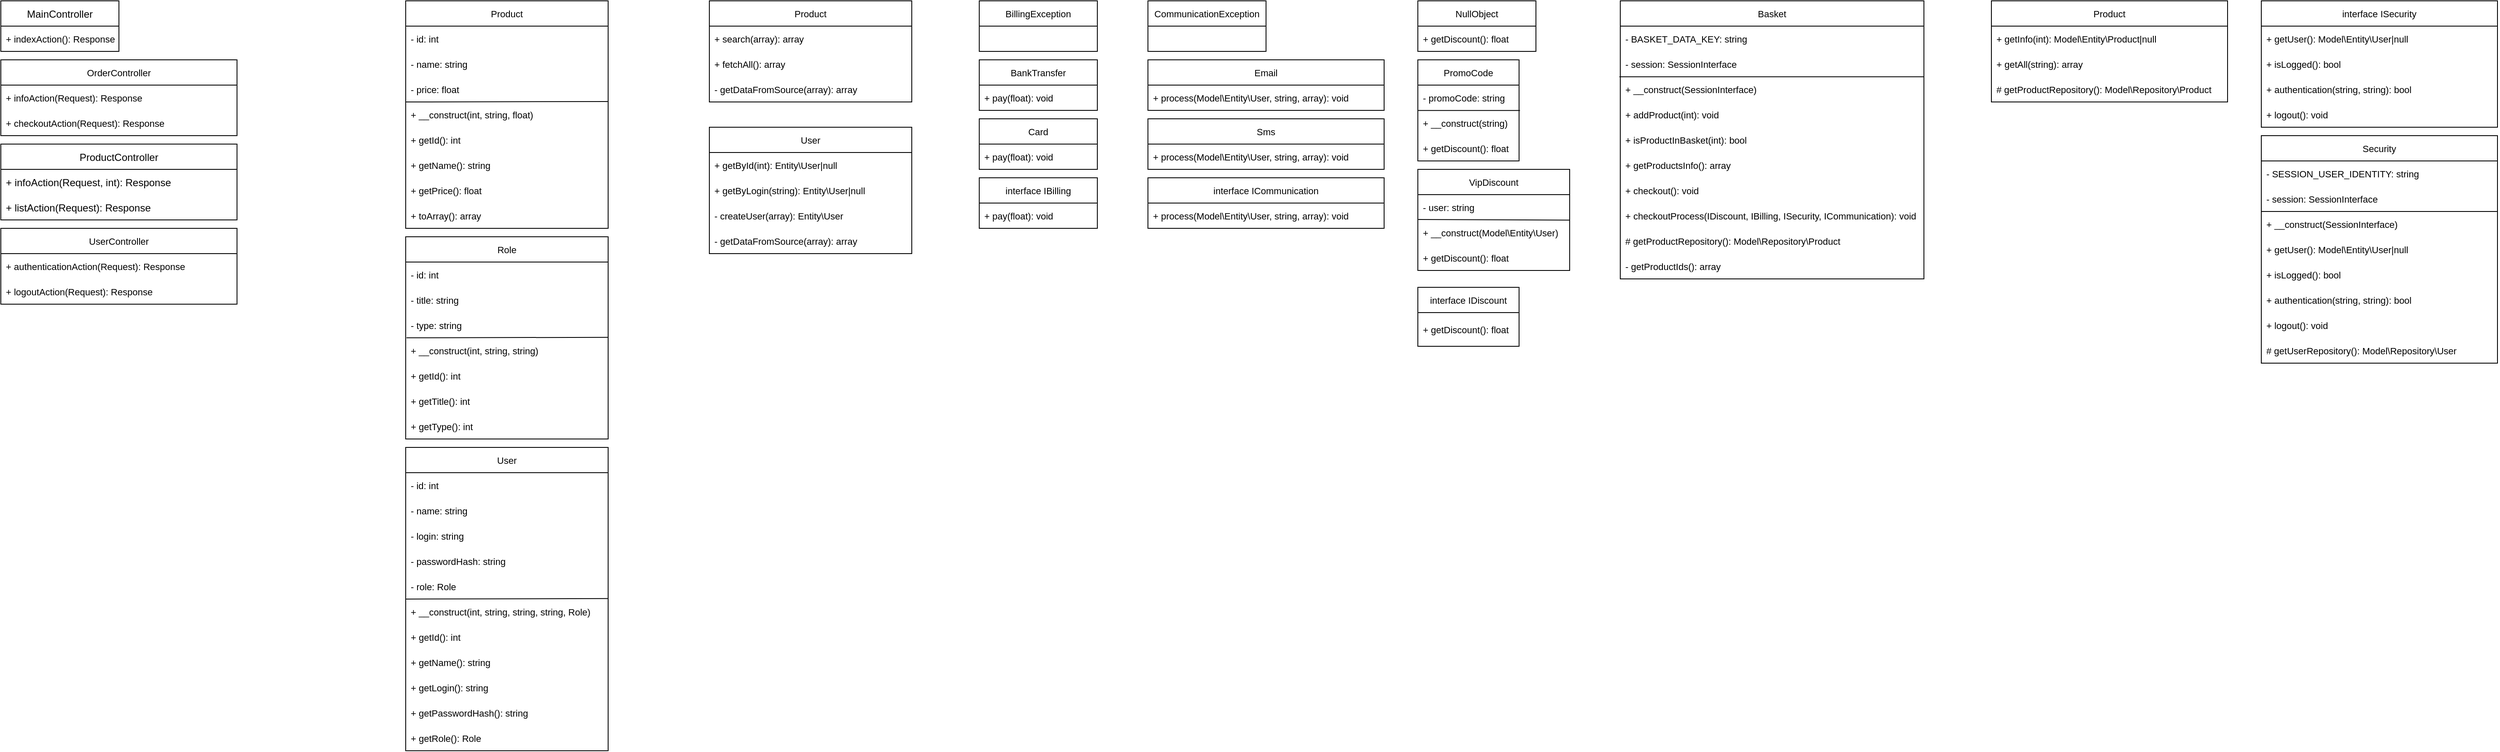 <mxfile version="16.5.3" type="github">
  <diagram id="gTptydmdc3C8p_ztm6Fg" name="Страница 1">
    <mxGraphModel dx="825" dy="458" grid="1" gridSize="10" guides="1" tooltips="1" connect="1" arrows="1" fold="1" page="1" pageScale="1" pageWidth="4681" pageHeight="3300" math="0" shadow="0">
      <root>
        <mxCell id="0" />
        <mxCell id="1" parent="0" />
        <mxCell id="qw8Mf4owi6WbGOD2SgY8-8" value="ProductController" style="swimlane;fontStyle=0;childLayout=stackLayout;horizontal=1;startSize=30;horizontalStack=0;resizeParent=1;resizeParentMax=0;resizeLast=0;collapsible=1;marginBottom=0;" vertex="1" parent="1">
          <mxGeometry x="1400" y="210" width="280" height="90" as="geometry" />
        </mxCell>
        <mxCell id="qw8Mf4owi6WbGOD2SgY8-9" value="+ infoAction(Request, int): Response" style="text;strokeColor=none;fillColor=none;align=left;verticalAlign=middle;spacingLeft=4;spacingRight=4;overflow=hidden;points=[[0,0.5],[1,0.5]];portConstraint=eastwest;rotatable=0;" vertex="1" parent="qw8Mf4owi6WbGOD2SgY8-8">
          <mxGeometry y="30" width="280" height="30" as="geometry" />
        </mxCell>
        <mxCell id="qw8Mf4owi6WbGOD2SgY8-10" value="+ listAction(Request): Response" style="text;strokeColor=none;fillColor=none;align=left;verticalAlign=middle;spacingLeft=4;spacingRight=4;overflow=hidden;points=[[0,0.5],[1,0.5]];portConstraint=eastwest;rotatable=0;" vertex="1" parent="qw8Mf4owi6WbGOD2SgY8-8">
          <mxGeometry y="60" width="280" height="30" as="geometry" />
        </mxCell>
        <mxCell id="qw8Mf4owi6WbGOD2SgY8-16" value="MainController" style="swimlane;fontStyle=0;childLayout=stackLayout;horizontal=1;startSize=30;horizontalStack=0;resizeParent=1;resizeParentMax=0;resizeLast=0;collapsible=1;marginBottom=0;" vertex="1" parent="1">
          <mxGeometry x="1400" y="40" width="140" height="60" as="geometry" />
        </mxCell>
        <mxCell id="qw8Mf4owi6WbGOD2SgY8-17" value="+ indexAction(): Response" style="text;strokeColor=none;fillColor=none;align=left;verticalAlign=middle;spacingLeft=4;spacingRight=4;overflow=hidden;points=[[0,0.5],[1,0.5]];portConstraint=eastwest;rotatable=0;fontSize=11;" vertex="1" parent="qw8Mf4owi6WbGOD2SgY8-16">
          <mxGeometry y="30" width="140" height="30" as="geometry" />
        </mxCell>
        <mxCell id="qw8Mf4owi6WbGOD2SgY8-21" value="OrderController" style="swimlane;fontStyle=0;childLayout=stackLayout;horizontal=1;startSize=30;horizontalStack=0;resizeParent=1;resizeParentMax=0;resizeLast=0;collapsible=1;marginBottom=0;fontSize=11;" vertex="1" parent="1">
          <mxGeometry x="1400" y="110" width="280" height="90" as="geometry" />
        </mxCell>
        <mxCell id="qw8Mf4owi6WbGOD2SgY8-22" value="+ infoAction(Request): Response" style="text;strokeColor=none;fillColor=none;align=left;verticalAlign=middle;spacingLeft=4;spacingRight=4;overflow=hidden;points=[[0,0.5],[1,0.5]];portConstraint=eastwest;rotatable=0;fontSize=11;" vertex="1" parent="qw8Mf4owi6WbGOD2SgY8-21">
          <mxGeometry y="30" width="280" height="30" as="geometry" />
        </mxCell>
        <mxCell id="qw8Mf4owi6WbGOD2SgY8-23" value="+ checkoutAction(Request): Response" style="text;strokeColor=none;fillColor=none;align=left;verticalAlign=middle;spacingLeft=4;spacingRight=4;overflow=hidden;points=[[0,0.5],[1,0.5]];portConstraint=eastwest;rotatable=0;fontSize=11;" vertex="1" parent="qw8Mf4owi6WbGOD2SgY8-21">
          <mxGeometry y="60" width="280" height="30" as="geometry" />
        </mxCell>
        <mxCell id="qw8Mf4owi6WbGOD2SgY8-25" value="UserController" style="swimlane;fontStyle=0;childLayout=stackLayout;horizontal=1;startSize=30;horizontalStack=0;resizeParent=1;resizeParentMax=0;resizeLast=0;collapsible=1;marginBottom=0;fontSize=11;" vertex="1" parent="1">
          <mxGeometry x="1400" y="310" width="280" height="90" as="geometry" />
        </mxCell>
        <mxCell id="qw8Mf4owi6WbGOD2SgY8-26" value="+ authenticationAction(Request): Response" style="text;strokeColor=none;fillColor=none;align=left;verticalAlign=middle;spacingLeft=4;spacingRight=4;overflow=hidden;points=[[0,0.5],[1,0.5]];portConstraint=eastwest;rotatable=0;fontSize=11;" vertex="1" parent="qw8Mf4owi6WbGOD2SgY8-25">
          <mxGeometry y="30" width="280" height="30" as="geometry" />
        </mxCell>
        <mxCell id="qw8Mf4owi6WbGOD2SgY8-27" value="+ logoutAction(Request): Response" style="text;strokeColor=none;fillColor=none;align=left;verticalAlign=middle;spacingLeft=4;spacingRight=4;overflow=hidden;points=[[0,0.5],[1,0.5]];portConstraint=eastwest;rotatable=0;fontSize=11;" vertex="1" parent="qw8Mf4owi6WbGOD2SgY8-25">
          <mxGeometry y="60" width="280" height="30" as="geometry" />
        </mxCell>
        <mxCell id="qw8Mf4owi6WbGOD2SgY8-29" value="Product" style="swimlane;fontStyle=0;childLayout=stackLayout;horizontal=1;startSize=30;horizontalStack=0;resizeParent=1;resizeParentMax=0;resizeLast=0;collapsible=1;marginBottom=0;fontSize=11;" vertex="1" parent="1">
          <mxGeometry x="1880" y="40" width="240" height="270" as="geometry" />
        </mxCell>
        <mxCell id="qw8Mf4owi6WbGOD2SgY8-30" value="- id: int" style="text;strokeColor=none;fillColor=none;align=left;verticalAlign=middle;spacingLeft=4;spacingRight=4;overflow=hidden;points=[[0,0.5],[1,0.5]];portConstraint=eastwest;rotatable=0;fontSize=11;" vertex="1" parent="qw8Mf4owi6WbGOD2SgY8-29">
          <mxGeometry y="30" width="240" height="30" as="geometry" />
        </mxCell>
        <mxCell id="qw8Mf4owi6WbGOD2SgY8-31" value="- name: string" style="text;strokeColor=none;fillColor=none;align=left;verticalAlign=middle;spacingLeft=4;spacingRight=4;overflow=hidden;points=[[0,0.5],[1,0.5]];portConstraint=eastwest;rotatable=0;fontSize=11;" vertex="1" parent="qw8Mf4owi6WbGOD2SgY8-29">
          <mxGeometry y="60" width="240" height="30" as="geometry" />
        </mxCell>
        <mxCell id="qw8Mf4owi6WbGOD2SgY8-32" value="- price: float" style="text;strokeColor=none;fillColor=none;align=left;verticalAlign=middle;spacingLeft=4;spacingRight=4;overflow=hidden;points=[[0,0.5],[1,0.5]];portConstraint=eastwest;rotatable=0;fontSize=11;" vertex="1" parent="qw8Mf4owi6WbGOD2SgY8-29">
          <mxGeometry y="90" width="240" height="30" as="geometry" />
        </mxCell>
        <mxCell id="qw8Mf4owi6WbGOD2SgY8-34" value="" style="endArrow=none;html=1;rounded=0;fontSize=11;entryX=1.002;entryY=-0.017;entryDx=0;entryDy=0;entryPerimeter=0;" edge="1" parent="qw8Mf4owi6WbGOD2SgY8-29" target="qw8Mf4owi6WbGOD2SgY8-33">
          <mxGeometry width="50" height="50" relative="1" as="geometry">
            <mxPoint y="120" as="sourcePoint" />
            <mxPoint x="70" y="120" as="targetPoint" />
          </mxGeometry>
        </mxCell>
        <mxCell id="qw8Mf4owi6WbGOD2SgY8-33" value="+ __construct(int, string, float)" style="text;strokeColor=none;fillColor=none;align=left;verticalAlign=middle;spacingLeft=4;spacingRight=4;overflow=hidden;points=[[0,0.5],[1,0.5]];portConstraint=eastwest;rotatable=0;fontSize=11;" vertex="1" parent="qw8Mf4owi6WbGOD2SgY8-29">
          <mxGeometry y="120" width="240" height="30" as="geometry" />
        </mxCell>
        <mxCell id="qw8Mf4owi6WbGOD2SgY8-35" value="+ getId(): int" style="text;strokeColor=none;fillColor=none;align=left;verticalAlign=middle;spacingLeft=4;spacingRight=4;overflow=hidden;points=[[0,0.5],[1,0.5]];portConstraint=eastwest;rotatable=0;fontSize=11;" vertex="1" parent="qw8Mf4owi6WbGOD2SgY8-29">
          <mxGeometry y="150" width="240" height="30" as="geometry" />
        </mxCell>
        <mxCell id="qw8Mf4owi6WbGOD2SgY8-36" value="+ getName(): string" style="text;strokeColor=none;fillColor=none;align=left;verticalAlign=middle;spacingLeft=4;spacingRight=4;overflow=hidden;points=[[0,0.5],[1,0.5]];portConstraint=eastwest;rotatable=0;fontSize=11;" vertex="1" parent="qw8Mf4owi6WbGOD2SgY8-29">
          <mxGeometry y="180" width="240" height="30" as="geometry" />
        </mxCell>
        <mxCell id="qw8Mf4owi6WbGOD2SgY8-37" value="+ getPrice(): float" style="text;strokeColor=none;fillColor=none;align=left;verticalAlign=middle;spacingLeft=4;spacingRight=4;overflow=hidden;points=[[0,0.5],[1,0.5]];portConstraint=eastwest;rotatable=0;fontSize=11;" vertex="1" parent="qw8Mf4owi6WbGOD2SgY8-29">
          <mxGeometry y="210" width="240" height="30" as="geometry" />
        </mxCell>
        <mxCell id="qw8Mf4owi6WbGOD2SgY8-38" value="+ toArray(): array" style="text;strokeColor=none;fillColor=none;align=left;verticalAlign=middle;spacingLeft=4;spacingRight=4;overflow=hidden;points=[[0,0.5],[1,0.5]];portConstraint=eastwest;rotatable=0;fontSize=11;" vertex="1" parent="qw8Mf4owi6WbGOD2SgY8-29">
          <mxGeometry y="240" width="240" height="30" as="geometry" />
        </mxCell>
        <mxCell id="qw8Mf4owi6WbGOD2SgY8-39" value="Role" style="swimlane;fontStyle=0;childLayout=stackLayout;horizontal=1;startSize=30;horizontalStack=0;resizeParent=1;resizeParentMax=0;resizeLast=0;collapsible=1;marginBottom=0;fontSize=11;" vertex="1" parent="1">
          <mxGeometry x="1880" y="320" width="240" height="240" as="geometry" />
        </mxCell>
        <mxCell id="qw8Mf4owi6WbGOD2SgY8-40" value="- id: int" style="text;strokeColor=none;fillColor=none;align=left;verticalAlign=middle;spacingLeft=4;spacingRight=4;overflow=hidden;points=[[0,0.5],[1,0.5]];portConstraint=eastwest;rotatable=0;fontSize=11;" vertex="1" parent="qw8Mf4owi6WbGOD2SgY8-39">
          <mxGeometry y="30" width="240" height="30" as="geometry" />
        </mxCell>
        <mxCell id="qw8Mf4owi6WbGOD2SgY8-41" value="- title: string" style="text;strokeColor=none;fillColor=none;align=left;verticalAlign=middle;spacingLeft=4;spacingRight=4;overflow=hidden;points=[[0,0.5],[1,0.5]];portConstraint=eastwest;rotatable=0;fontSize=11;" vertex="1" parent="qw8Mf4owi6WbGOD2SgY8-39">
          <mxGeometry y="60" width="240" height="30" as="geometry" />
        </mxCell>
        <mxCell id="qw8Mf4owi6WbGOD2SgY8-43" value="- type: string" style="text;strokeColor=none;fillColor=none;align=left;verticalAlign=middle;spacingLeft=4;spacingRight=4;overflow=hidden;points=[[0,0.5],[1,0.5]];portConstraint=eastwest;rotatable=0;fontSize=11;" vertex="1" parent="qw8Mf4owi6WbGOD2SgY8-39">
          <mxGeometry y="90" width="240" height="30" as="geometry" />
        </mxCell>
        <mxCell id="qw8Mf4owi6WbGOD2SgY8-42" value="+ __construct(int, string, string)" style="text;strokeColor=none;fillColor=none;align=left;verticalAlign=middle;spacingLeft=4;spacingRight=4;overflow=hidden;points=[[0,0.5],[1,0.5]];portConstraint=eastwest;rotatable=0;fontSize=11;" vertex="1" parent="qw8Mf4owi6WbGOD2SgY8-39">
          <mxGeometry y="120" width="240" height="30" as="geometry" />
        </mxCell>
        <mxCell id="qw8Mf4owi6WbGOD2SgY8-46" value="+ getId(): int" style="text;strokeColor=none;fillColor=none;align=left;verticalAlign=middle;spacingLeft=4;spacingRight=4;overflow=hidden;points=[[0,0.5],[1,0.5]];portConstraint=eastwest;rotatable=0;fontSize=11;" vertex="1" parent="qw8Mf4owi6WbGOD2SgY8-39">
          <mxGeometry y="150" width="240" height="30" as="geometry" />
        </mxCell>
        <mxCell id="qw8Mf4owi6WbGOD2SgY8-47" value="+ getTitle(): int" style="text;strokeColor=none;fillColor=none;align=left;verticalAlign=middle;spacingLeft=4;spacingRight=4;overflow=hidden;points=[[0,0.5],[1,0.5]];portConstraint=eastwest;rotatable=0;fontSize=11;" vertex="1" parent="qw8Mf4owi6WbGOD2SgY8-39">
          <mxGeometry y="180" width="240" height="30" as="geometry" />
        </mxCell>
        <mxCell id="qw8Mf4owi6WbGOD2SgY8-48" value="+ getType(): int" style="text;strokeColor=none;fillColor=none;align=left;verticalAlign=middle;spacingLeft=4;spacingRight=4;overflow=hidden;points=[[0,0.5],[1,0.5]];portConstraint=eastwest;rotatable=0;fontSize=11;" vertex="1" parent="qw8Mf4owi6WbGOD2SgY8-39">
          <mxGeometry y="210" width="240" height="30" as="geometry" />
        </mxCell>
        <mxCell id="qw8Mf4owi6WbGOD2SgY8-44" value="" style="endArrow=none;html=1;rounded=0;fontSize=11;exitX=0.004;exitY=0.997;exitDx=0;exitDy=0;exitPerimeter=0;entryX=1.001;entryY=-0.021;entryDx=0;entryDy=0;entryPerimeter=0;" edge="1" parent="qw8Mf4owi6WbGOD2SgY8-39" source="qw8Mf4owi6WbGOD2SgY8-43" target="qw8Mf4owi6WbGOD2SgY8-42">
          <mxGeometry width="50" height="50" relative="1" as="geometry">
            <mxPoint x="20" y="70" as="sourcePoint" />
            <mxPoint x="70" y="20" as="targetPoint" />
          </mxGeometry>
        </mxCell>
        <mxCell id="qw8Mf4owi6WbGOD2SgY8-49" value="User" style="swimlane;fontStyle=0;childLayout=stackLayout;horizontal=1;startSize=30;horizontalStack=0;resizeParent=1;resizeParentMax=0;resizeLast=0;collapsible=1;marginBottom=0;fontSize=11;" vertex="1" parent="1">
          <mxGeometry x="1880" y="570" width="240" height="360" as="geometry" />
        </mxCell>
        <mxCell id="qw8Mf4owi6WbGOD2SgY8-50" value="- id: int" style="text;strokeColor=none;fillColor=none;align=left;verticalAlign=middle;spacingLeft=4;spacingRight=4;overflow=hidden;points=[[0,0.5],[1,0.5]];portConstraint=eastwest;rotatable=0;fontSize=11;" vertex="1" parent="qw8Mf4owi6WbGOD2SgY8-49">
          <mxGeometry y="30" width="240" height="30" as="geometry" />
        </mxCell>
        <mxCell id="qw8Mf4owi6WbGOD2SgY8-51" value="- name: string" style="text;strokeColor=none;fillColor=none;align=left;verticalAlign=middle;spacingLeft=4;spacingRight=4;overflow=hidden;points=[[0,0.5],[1,0.5]];portConstraint=eastwest;rotatable=0;fontSize=11;" vertex="1" parent="qw8Mf4owi6WbGOD2SgY8-49">
          <mxGeometry y="60" width="240" height="30" as="geometry" />
        </mxCell>
        <mxCell id="qw8Mf4owi6WbGOD2SgY8-52" value="- login: string" style="text;strokeColor=none;fillColor=none;align=left;verticalAlign=middle;spacingLeft=4;spacingRight=4;overflow=hidden;points=[[0,0.5],[1,0.5]];portConstraint=eastwest;rotatable=0;fontSize=11;" vertex="1" parent="qw8Mf4owi6WbGOD2SgY8-49">
          <mxGeometry y="90" width="240" height="30" as="geometry" />
        </mxCell>
        <mxCell id="qw8Mf4owi6WbGOD2SgY8-58" value="- passwordHash: string" style="text;strokeColor=none;fillColor=none;align=left;verticalAlign=middle;spacingLeft=4;spacingRight=4;overflow=hidden;points=[[0,0.5],[1,0.5]];portConstraint=eastwest;rotatable=0;fontSize=11;" vertex="1" parent="qw8Mf4owi6WbGOD2SgY8-49">
          <mxGeometry y="120" width="240" height="30" as="geometry" />
        </mxCell>
        <mxCell id="qw8Mf4owi6WbGOD2SgY8-59" value="- role: Role" style="text;strokeColor=none;fillColor=none;align=left;verticalAlign=middle;spacingLeft=4;spacingRight=4;overflow=hidden;points=[[0,0.5],[1,0.5]];portConstraint=eastwest;rotatable=0;fontSize=11;" vertex="1" parent="qw8Mf4owi6WbGOD2SgY8-49">
          <mxGeometry y="150" width="240" height="30" as="geometry" />
        </mxCell>
        <mxCell id="qw8Mf4owi6WbGOD2SgY8-53" value="+ __construct(int, string, string, string, Role)" style="text;strokeColor=none;fillColor=none;align=left;verticalAlign=middle;spacingLeft=4;spacingRight=4;overflow=hidden;points=[[0,0.5],[1,0.5]];portConstraint=eastwest;rotatable=0;fontSize=11;" vertex="1" parent="qw8Mf4owi6WbGOD2SgY8-49">
          <mxGeometry y="180" width="240" height="30" as="geometry" />
        </mxCell>
        <mxCell id="qw8Mf4owi6WbGOD2SgY8-54" value="+ getId(): int" style="text;strokeColor=none;fillColor=none;align=left;verticalAlign=middle;spacingLeft=4;spacingRight=4;overflow=hidden;points=[[0,0.5],[1,0.5]];portConstraint=eastwest;rotatable=0;fontSize=11;" vertex="1" parent="qw8Mf4owi6WbGOD2SgY8-49">
          <mxGeometry y="210" width="240" height="30" as="geometry" />
        </mxCell>
        <mxCell id="qw8Mf4owi6WbGOD2SgY8-60" value="+ getName(): string" style="text;strokeColor=none;fillColor=none;align=left;verticalAlign=middle;spacingLeft=4;spacingRight=4;overflow=hidden;points=[[0,0.5],[1,0.5]];portConstraint=eastwest;rotatable=0;fontSize=11;" vertex="1" parent="qw8Mf4owi6WbGOD2SgY8-49">
          <mxGeometry y="240" width="240" height="30" as="geometry" />
        </mxCell>
        <mxCell id="qw8Mf4owi6WbGOD2SgY8-55" value="+ getLogin(): string" style="text;strokeColor=none;fillColor=none;align=left;verticalAlign=middle;spacingLeft=4;spacingRight=4;overflow=hidden;points=[[0,0.5],[1,0.5]];portConstraint=eastwest;rotatable=0;fontSize=11;" vertex="1" parent="qw8Mf4owi6WbGOD2SgY8-49">
          <mxGeometry y="270" width="240" height="30" as="geometry" />
        </mxCell>
        <mxCell id="qw8Mf4owi6WbGOD2SgY8-56" value="+ getPasswordHash(): string" style="text;strokeColor=none;fillColor=none;align=left;verticalAlign=middle;spacingLeft=4;spacingRight=4;overflow=hidden;points=[[0,0.5],[1,0.5]];portConstraint=eastwest;rotatable=0;fontSize=11;" vertex="1" parent="qw8Mf4owi6WbGOD2SgY8-49">
          <mxGeometry y="300" width="240" height="30" as="geometry" />
        </mxCell>
        <mxCell id="qw8Mf4owi6WbGOD2SgY8-61" value="+ getRole(): Role" style="text;strokeColor=none;fillColor=none;align=left;verticalAlign=middle;spacingLeft=4;spacingRight=4;overflow=hidden;points=[[0,0.5],[1,0.5]];portConstraint=eastwest;rotatable=0;fontSize=11;" vertex="1" parent="qw8Mf4owi6WbGOD2SgY8-49">
          <mxGeometry y="330" width="240" height="30" as="geometry" />
        </mxCell>
        <mxCell id="qw8Mf4owi6WbGOD2SgY8-57" value="" style="endArrow=none;html=1;rounded=0;fontSize=11;exitX=0;exitY=1;exitDx=0;exitDy=0;exitPerimeter=0;entryX=1.001;entryY=-0.021;entryDx=0;entryDy=0;entryPerimeter=0;" edge="1" parent="qw8Mf4owi6WbGOD2SgY8-49" source="qw8Mf4owi6WbGOD2SgY8-59" target="qw8Mf4owi6WbGOD2SgY8-53">
          <mxGeometry width="50" height="50" relative="1" as="geometry">
            <mxPoint x="20" y="70" as="sourcePoint" />
            <mxPoint x="70" y="20" as="targetPoint" />
          </mxGeometry>
        </mxCell>
        <mxCell id="qw8Mf4owi6WbGOD2SgY8-62" value="Product" style="swimlane;fontStyle=0;childLayout=stackLayout;horizontal=1;startSize=30;horizontalStack=0;resizeParent=1;resizeParentMax=0;resizeLast=0;collapsible=1;marginBottom=0;fontSize=11;" vertex="1" parent="1">
          <mxGeometry x="2240" y="40" width="240" height="120" as="geometry" />
        </mxCell>
        <mxCell id="qw8Mf4owi6WbGOD2SgY8-68" value="+ search(array): array" style="text;strokeColor=none;fillColor=none;align=left;verticalAlign=middle;spacingLeft=4;spacingRight=4;overflow=hidden;points=[[0,0.5],[1,0.5]];portConstraint=eastwest;rotatable=0;fontSize=11;" vertex="1" parent="qw8Mf4owi6WbGOD2SgY8-62">
          <mxGeometry y="30" width="240" height="30" as="geometry" />
        </mxCell>
        <mxCell id="qw8Mf4owi6WbGOD2SgY8-69" value="+ fetchAll(): array" style="text;strokeColor=none;fillColor=none;align=left;verticalAlign=middle;spacingLeft=4;spacingRight=4;overflow=hidden;points=[[0,0.5],[1,0.5]];portConstraint=eastwest;rotatable=0;fontSize=11;" vertex="1" parent="qw8Mf4owi6WbGOD2SgY8-62">
          <mxGeometry y="60" width="240" height="30" as="geometry" />
        </mxCell>
        <mxCell id="qw8Mf4owi6WbGOD2SgY8-70" value="- getDataFromSource(array): array" style="text;strokeColor=none;fillColor=none;align=left;verticalAlign=middle;spacingLeft=4;spacingRight=4;overflow=hidden;points=[[0,0.5],[1,0.5]];portConstraint=eastwest;rotatable=0;fontSize=11;" vertex="1" parent="qw8Mf4owi6WbGOD2SgY8-62">
          <mxGeometry y="90" width="240" height="30" as="geometry" />
        </mxCell>
        <mxCell id="qw8Mf4owi6WbGOD2SgY8-72" value="User" style="swimlane;fontStyle=0;childLayout=stackLayout;horizontal=1;startSize=30;horizontalStack=0;resizeParent=1;resizeParentMax=0;resizeLast=0;collapsible=1;marginBottom=0;fontSize=11;" vertex="1" parent="1">
          <mxGeometry x="2240" y="190" width="240" height="150" as="geometry" />
        </mxCell>
        <mxCell id="qw8Mf4owi6WbGOD2SgY8-79" value="+ getById(int): Entity\User|null" style="text;strokeColor=none;fillColor=none;align=left;verticalAlign=middle;spacingLeft=4;spacingRight=4;overflow=hidden;points=[[0,0.5],[1,0.5]];portConstraint=eastwest;rotatable=0;fontSize=11;" vertex="1" parent="qw8Mf4owi6WbGOD2SgY8-72">
          <mxGeometry y="30" width="240" height="30" as="geometry" />
        </mxCell>
        <mxCell id="qw8Mf4owi6WbGOD2SgY8-80" value="+ getByLogin(string): Entity\User|null" style="text;strokeColor=none;fillColor=none;align=left;verticalAlign=middle;spacingLeft=4;spacingRight=4;overflow=hidden;points=[[0,0.5],[1,0.5]];portConstraint=eastwest;rotatable=0;fontSize=11;" vertex="1" parent="qw8Mf4owi6WbGOD2SgY8-72">
          <mxGeometry y="60" width="240" height="30" as="geometry" />
        </mxCell>
        <mxCell id="qw8Mf4owi6WbGOD2SgY8-81" value="- createUser(array): Entity\User" style="text;strokeColor=none;fillColor=none;align=left;verticalAlign=middle;spacingLeft=4;spacingRight=4;overflow=hidden;points=[[0,0.5],[1,0.5]];portConstraint=eastwest;rotatable=0;fontSize=11;" vertex="1" parent="qw8Mf4owi6WbGOD2SgY8-72">
          <mxGeometry y="90" width="240" height="30" as="geometry" />
        </mxCell>
        <mxCell id="qw8Mf4owi6WbGOD2SgY8-82" value="- getDataFromSource(array): array" style="text;strokeColor=none;fillColor=none;align=left;verticalAlign=middle;spacingLeft=4;spacingRight=4;overflow=hidden;points=[[0,0.5],[1,0.5]];portConstraint=eastwest;rotatable=0;fontSize=11;" vertex="1" parent="qw8Mf4owi6WbGOD2SgY8-72">
          <mxGeometry y="120" width="240" height="30" as="geometry" />
        </mxCell>
        <mxCell id="qw8Mf4owi6WbGOD2SgY8-95" value="BillingException" style="swimlane;fontStyle=0;childLayout=stackLayout;horizontal=1;startSize=30;horizontalStack=0;resizeParent=1;resizeParentMax=0;resizeLast=0;collapsible=1;marginBottom=0;fontSize=11;" vertex="1" parent="1">
          <mxGeometry x="2560" y="40" width="140" height="60" as="geometry" />
        </mxCell>
        <mxCell id="qw8Mf4owi6WbGOD2SgY8-99" value="BankTransfer" style="swimlane;fontStyle=0;childLayout=stackLayout;horizontal=1;startSize=30;horizontalStack=0;resizeParent=1;resizeParentMax=0;resizeLast=0;collapsible=1;marginBottom=0;fontSize=11;" vertex="1" parent="1">
          <mxGeometry x="2560" y="110" width="140" height="60" as="geometry" />
        </mxCell>
        <mxCell id="qw8Mf4owi6WbGOD2SgY8-100" value="+ pay(float): void" style="text;strokeColor=none;fillColor=none;align=left;verticalAlign=middle;spacingLeft=4;spacingRight=4;overflow=hidden;points=[[0,0.5],[1,0.5]];portConstraint=eastwest;rotatable=0;fontSize=11;" vertex="1" parent="qw8Mf4owi6WbGOD2SgY8-99">
          <mxGeometry y="30" width="140" height="30" as="geometry" />
        </mxCell>
        <mxCell id="qw8Mf4owi6WbGOD2SgY8-103" value="Card" style="swimlane;fontStyle=0;childLayout=stackLayout;horizontal=1;startSize=30;horizontalStack=0;resizeParent=1;resizeParentMax=0;resizeLast=0;collapsible=1;marginBottom=0;fontSize=11;" vertex="1" parent="1">
          <mxGeometry x="2560" y="180" width="140" height="60" as="geometry" />
        </mxCell>
        <mxCell id="qw8Mf4owi6WbGOD2SgY8-104" value="+ pay(float): void" style="text;strokeColor=none;fillColor=none;align=left;verticalAlign=middle;spacingLeft=4;spacingRight=4;overflow=hidden;points=[[0,0.5],[1,0.5]];portConstraint=eastwest;rotatable=0;fontSize=11;" vertex="1" parent="qw8Mf4owi6WbGOD2SgY8-103">
          <mxGeometry y="30" width="140" height="30" as="geometry" />
        </mxCell>
        <mxCell id="qw8Mf4owi6WbGOD2SgY8-105" value="interface IBilling" style="swimlane;fontStyle=0;childLayout=stackLayout;horizontal=1;startSize=30;horizontalStack=0;resizeParent=1;resizeParentMax=0;resizeLast=0;collapsible=1;marginBottom=0;fontSize=11;" vertex="1" parent="1">
          <mxGeometry x="2560" y="250" width="140" height="60" as="geometry" />
        </mxCell>
        <mxCell id="qw8Mf4owi6WbGOD2SgY8-106" value="+ pay(float): void" style="text;strokeColor=none;fillColor=none;align=left;verticalAlign=middle;spacingLeft=4;spacingRight=4;overflow=hidden;points=[[0,0.5],[1,0.5]];portConstraint=eastwest;rotatable=0;fontSize=11;" vertex="1" parent="qw8Mf4owi6WbGOD2SgY8-105">
          <mxGeometry y="30" width="140" height="30" as="geometry" />
        </mxCell>
        <mxCell id="qw8Mf4owi6WbGOD2SgY8-107" value="CommunicationException" style="swimlane;fontStyle=0;childLayout=stackLayout;horizontal=1;startSize=30;horizontalStack=0;resizeParent=1;resizeParentMax=0;resizeLast=0;collapsible=1;marginBottom=0;fontSize=11;" vertex="1" parent="1">
          <mxGeometry x="2760" y="40" width="140" height="60" as="geometry" />
        </mxCell>
        <mxCell id="qw8Mf4owi6WbGOD2SgY8-108" value="Email" style="swimlane;fontStyle=0;childLayout=stackLayout;horizontal=1;startSize=30;horizontalStack=0;resizeParent=1;resizeParentMax=0;resizeLast=0;collapsible=1;marginBottom=0;fontSize=11;" vertex="1" parent="1">
          <mxGeometry x="2760" y="110" width="280" height="60" as="geometry" />
        </mxCell>
        <mxCell id="qw8Mf4owi6WbGOD2SgY8-109" value="+ process(Model\Entity\User, string, array): void" style="text;strokeColor=none;fillColor=none;align=left;verticalAlign=middle;spacingLeft=4;spacingRight=4;overflow=hidden;points=[[0,0.5],[1,0.5]];portConstraint=eastwest;rotatable=0;fontSize=11;" vertex="1" parent="qw8Mf4owi6WbGOD2SgY8-108">
          <mxGeometry y="30" width="280" height="30" as="geometry" />
        </mxCell>
        <mxCell id="qw8Mf4owi6WbGOD2SgY8-110" value="Sms" style="swimlane;fontStyle=0;childLayout=stackLayout;horizontal=1;startSize=30;horizontalStack=0;resizeParent=1;resizeParentMax=0;resizeLast=0;collapsible=1;marginBottom=0;fontSize=11;" vertex="1" parent="1">
          <mxGeometry x="2760" y="180" width="280" height="60" as="geometry" />
        </mxCell>
        <mxCell id="qw8Mf4owi6WbGOD2SgY8-111" value="+ process(Model\Entity\User, string, array): void" style="text;strokeColor=none;fillColor=none;align=left;verticalAlign=middle;spacingLeft=4;spacingRight=4;overflow=hidden;points=[[0,0.5],[1,0.5]];portConstraint=eastwest;rotatable=0;fontSize=11;" vertex="1" parent="qw8Mf4owi6WbGOD2SgY8-110">
          <mxGeometry y="30" width="280" height="30" as="geometry" />
        </mxCell>
        <mxCell id="qw8Mf4owi6WbGOD2SgY8-112" value="interface ICommunication" style="swimlane;fontStyle=0;childLayout=stackLayout;horizontal=1;startSize=30;horizontalStack=0;resizeParent=1;resizeParentMax=0;resizeLast=0;collapsible=1;marginBottom=0;fontSize=11;" vertex="1" parent="1">
          <mxGeometry x="2760" y="250" width="280" height="60" as="geometry" />
        </mxCell>
        <mxCell id="qw8Mf4owi6WbGOD2SgY8-113" value="+ process(Model\Entity\User, string, array): void" style="text;strokeColor=none;fillColor=none;align=left;verticalAlign=middle;spacingLeft=4;spacingRight=4;overflow=hidden;points=[[0,0.5],[1,0.5]];portConstraint=eastwest;rotatable=0;fontSize=11;" vertex="1" parent="qw8Mf4owi6WbGOD2SgY8-112">
          <mxGeometry y="30" width="280" height="30" as="geometry" />
        </mxCell>
        <mxCell id="qw8Mf4owi6WbGOD2SgY8-115" value="NullObject" style="swimlane;fontStyle=0;childLayout=stackLayout;horizontal=1;startSize=30;horizontalStack=0;resizeParent=1;resizeParentMax=0;resizeLast=0;collapsible=1;marginBottom=0;fontSize=11;" vertex="1" parent="1">
          <mxGeometry x="3080" y="40" width="140" height="60" as="geometry" />
        </mxCell>
        <mxCell id="qw8Mf4owi6WbGOD2SgY8-122" value="+ getDiscount(): float" style="text;strokeColor=none;fillColor=none;align=left;verticalAlign=middle;spacingLeft=4;spacingRight=4;overflow=hidden;points=[[0,0.5],[1,0.5]];portConstraint=eastwest;rotatable=0;fontSize=11;" vertex="1" parent="qw8Mf4owi6WbGOD2SgY8-115">
          <mxGeometry y="30" width="140" height="30" as="geometry" />
        </mxCell>
        <mxCell id="qw8Mf4owi6WbGOD2SgY8-116" value="PromoCode" style="swimlane;fontStyle=0;childLayout=stackLayout;horizontal=1;startSize=30;horizontalStack=0;resizeParent=1;resizeParentMax=0;resizeLast=0;collapsible=1;marginBottom=0;fontSize=11;" vertex="1" parent="1">
          <mxGeometry x="3080" y="110" width="120" height="120" as="geometry" />
        </mxCell>
        <mxCell id="qw8Mf4owi6WbGOD2SgY8-117" value="- promoCode: string" style="text;strokeColor=none;fillColor=none;align=left;verticalAlign=middle;spacingLeft=4;spacingRight=4;overflow=hidden;points=[[0,0.5],[1,0.5]];portConstraint=eastwest;rotatable=0;fontSize=11;" vertex="1" parent="qw8Mf4owi6WbGOD2SgY8-116">
          <mxGeometry y="30" width="120" height="30" as="geometry" />
        </mxCell>
        <mxCell id="qw8Mf4owi6WbGOD2SgY8-124" value="+ __construct(string)" style="text;strokeColor=none;fillColor=none;align=left;verticalAlign=middle;spacingLeft=4;spacingRight=4;overflow=hidden;points=[[0,0.5],[1,0.5]];portConstraint=eastwest;rotatable=0;fontSize=11;" vertex="1" parent="qw8Mf4owi6WbGOD2SgY8-116">
          <mxGeometry y="60" width="120" height="30" as="geometry" />
        </mxCell>
        <mxCell id="qw8Mf4owi6WbGOD2SgY8-125" value="+ getDiscount(): float" style="text;strokeColor=none;fillColor=none;align=left;verticalAlign=middle;spacingLeft=4;spacingRight=4;overflow=hidden;points=[[0,0.5],[1,0.5]];portConstraint=eastwest;rotatable=0;fontSize=11;" vertex="1" parent="qw8Mf4owi6WbGOD2SgY8-116">
          <mxGeometry y="90" width="120" height="30" as="geometry" />
        </mxCell>
        <mxCell id="qw8Mf4owi6WbGOD2SgY8-136" value="" style="endArrow=none;html=1;rounded=0;fontSize=11;entryX=1.009;entryY=0.004;entryDx=0;entryDy=0;entryPerimeter=0;exitX=0.004;exitY=0.004;exitDx=0;exitDy=0;exitPerimeter=0;" edge="1" parent="qw8Mf4owi6WbGOD2SgY8-116" source="qw8Mf4owi6WbGOD2SgY8-124" target="qw8Mf4owi6WbGOD2SgY8-124">
          <mxGeometry width="50" height="50" relative="1" as="geometry">
            <mxPoint x="-10" y="120" as="sourcePoint" />
            <mxPoint x="40" y="70" as="targetPoint" />
          </mxGeometry>
        </mxCell>
        <mxCell id="qw8Mf4owi6WbGOD2SgY8-120" value="interface IDiscount" style="swimlane;fontStyle=0;childLayout=stackLayout;horizontal=1;startSize=30;horizontalStack=0;resizeParent=1;resizeParentMax=0;resizeLast=0;collapsible=1;marginBottom=0;fontSize=11;" vertex="1" parent="1">
          <mxGeometry x="3080" y="380" width="120" height="70" as="geometry" />
        </mxCell>
        <mxCell id="qw8Mf4owi6WbGOD2SgY8-121" value="+ getDiscount(): float" style="text;strokeColor=none;fillColor=none;align=left;verticalAlign=middle;spacingLeft=4;spacingRight=4;overflow=hidden;points=[[0,0.5],[1,0.5]];portConstraint=eastwest;rotatable=0;fontSize=11;" vertex="1" parent="qw8Mf4owi6WbGOD2SgY8-120">
          <mxGeometry y="30" width="120" height="40" as="geometry" />
        </mxCell>
        <mxCell id="qw8Mf4owi6WbGOD2SgY8-128" value="VipDiscount" style="swimlane;fontStyle=0;childLayout=stackLayout;horizontal=1;startSize=30;horizontalStack=0;resizeParent=1;resizeParentMax=0;resizeLast=0;collapsible=1;marginBottom=0;fontSize=11;" vertex="1" parent="1">
          <mxGeometry x="3080" y="240" width="180" height="120" as="geometry" />
        </mxCell>
        <mxCell id="qw8Mf4owi6WbGOD2SgY8-129" value="- user: string" style="text;strokeColor=none;fillColor=none;align=left;verticalAlign=middle;spacingLeft=4;spacingRight=4;overflow=hidden;points=[[0,0.5],[1,0.5]];portConstraint=eastwest;rotatable=0;fontSize=11;" vertex="1" parent="qw8Mf4owi6WbGOD2SgY8-128">
          <mxGeometry y="30" width="180" height="30" as="geometry" />
        </mxCell>
        <mxCell id="qw8Mf4owi6WbGOD2SgY8-130" value="+ __construct(Model\Entity\User)" style="text;strokeColor=none;fillColor=none;align=left;verticalAlign=middle;spacingLeft=4;spacingRight=4;overflow=hidden;points=[[0,0.5],[1,0.5]];portConstraint=eastwest;rotatable=0;fontSize=11;" vertex="1" parent="qw8Mf4owi6WbGOD2SgY8-128">
          <mxGeometry y="60" width="180" height="30" as="geometry" />
        </mxCell>
        <mxCell id="qw8Mf4owi6WbGOD2SgY8-131" value="+ getDiscount(): float" style="text;strokeColor=none;fillColor=none;align=left;verticalAlign=middle;spacingLeft=4;spacingRight=4;overflow=hidden;points=[[0,0.5],[1,0.5]];portConstraint=eastwest;rotatable=0;fontSize=11;" vertex="1" parent="qw8Mf4owi6WbGOD2SgY8-128">
          <mxGeometry y="90" width="180" height="30" as="geometry" />
        </mxCell>
        <mxCell id="qw8Mf4owi6WbGOD2SgY8-133" value="" style="endArrow=none;html=1;rounded=0;fontSize=11;exitX=0.001;exitY=-0.015;exitDx=0;exitDy=0;exitPerimeter=0;entryX=0.999;entryY=1.008;entryDx=0;entryDy=0;entryPerimeter=0;" edge="1" parent="qw8Mf4owi6WbGOD2SgY8-128" source="qw8Mf4owi6WbGOD2SgY8-130" target="qw8Mf4owi6WbGOD2SgY8-129">
          <mxGeometry width="50" height="50" relative="1" as="geometry">
            <mxPoint x="50" y="80" as="sourcePoint" />
            <mxPoint x="100" y="30" as="targetPoint" />
          </mxGeometry>
        </mxCell>
        <mxCell id="qw8Mf4owi6WbGOD2SgY8-137" value="Basket" style="swimlane;fontStyle=0;childLayout=stackLayout;horizontal=1;startSize=30;horizontalStack=0;resizeParent=1;resizeParentMax=0;resizeLast=0;collapsible=1;marginBottom=0;fontSize=11;" vertex="1" parent="1">
          <mxGeometry x="3320" y="40" width="360" height="330" as="geometry" />
        </mxCell>
        <mxCell id="qw8Mf4owi6WbGOD2SgY8-138" value="- BASKET_DATA_KEY: string" style="text;strokeColor=none;fillColor=none;align=left;verticalAlign=middle;spacingLeft=4;spacingRight=4;overflow=hidden;points=[[0,0.5],[1,0.5]];portConstraint=eastwest;rotatable=0;fontSize=11;" vertex="1" parent="qw8Mf4owi6WbGOD2SgY8-137">
          <mxGeometry y="30" width="360" height="30" as="geometry" />
        </mxCell>
        <mxCell id="qw8Mf4owi6WbGOD2SgY8-139" value="- session: SessionInterface" style="text;strokeColor=none;fillColor=none;align=left;verticalAlign=middle;spacingLeft=4;spacingRight=4;overflow=hidden;points=[[0,0.5],[1,0.5]];portConstraint=eastwest;rotatable=0;fontSize=11;" vertex="1" parent="qw8Mf4owi6WbGOD2SgY8-137">
          <mxGeometry y="60" width="360" height="30" as="geometry" />
        </mxCell>
        <mxCell id="qw8Mf4owi6WbGOD2SgY8-142" value="+ __construct(SessionInterface)" style="text;strokeColor=none;fillColor=none;align=left;verticalAlign=middle;spacingLeft=4;spacingRight=4;overflow=hidden;points=[[0,0.5],[1,0.5]];portConstraint=eastwest;rotatable=0;fontSize=11;" vertex="1" parent="qw8Mf4owi6WbGOD2SgY8-137">
          <mxGeometry y="90" width="360" height="30" as="geometry" />
        </mxCell>
        <mxCell id="qw8Mf4owi6WbGOD2SgY8-143" value="+ addProduct(int): void" style="text;strokeColor=none;fillColor=none;align=left;verticalAlign=middle;spacingLeft=4;spacingRight=4;overflow=hidden;points=[[0,0.5],[1,0.5]];portConstraint=eastwest;rotatable=0;fontSize=11;" vertex="1" parent="qw8Mf4owi6WbGOD2SgY8-137">
          <mxGeometry y="120" width="360" height="30" as="geometry" />
        </mxCell>
        <mxCell id="qw8Mf4owi6WbGOD2SgY8-144" value="+ isProductInBasket(int): bool" style="text;strokeColor=none;fillColor=none;align=left;verticalAlign=middle;spacingLeft=4;spacingRight=4;overflow=hidden;points=[[0,0.5],[1,0.5]];portConstraint=eastwest;rotatable=0;fontSize=11;" vertex="1" parent="qw8Mf4owi6WbGOD2SgY8-137">
          <mxGeometry y="150" width="360" height="30" as="geometry" />
        </mxCell>
        <mxCell id="qw8Mf4owi6WbGOD2SgY8-145" value="+ getProductsInfo(): array" style="text;strokeColor=none;fillColor=none;align=left;verticalAlign=middle;spacingLeft=4;spacingRight=4;overflow=hidden;points=[[0,0.5],[1,0.5]];portConstraint=eastwest;rotatable=0;fontSize=11;" vertex="1" parent="qw8Mf4owi6WbGOD2SgY8-137">
          <mxGeometry y="180" width="360" height="30" as="geometry" />
        </mxCell>
        <mxCell id="qw8Mf4owi6WbGOD2SgY8-146" value="+ checkout(): void" style="text;strokeColor=none;fillColor=none;align=left;verticalAlign=middle;spacingLeft=4;spacingRight=4;overflow=hidden;points=[[0,0.5],[1,0.5]];portConstraint=eastwest;rotatable=0;fontSize=11;" vertex="1" parent="qw8Mf4owi6WbGOD2SgY8-137">
          <mxGeometry y="210" width="360" height="30" as="geometry" />
        </mxCell>
        <mxCell id="qw8Mf4owi6WbGOD2SgY8-157" value="+ checkoutProcess(IDiscount, IBilling, ISecurity, ICommunication): void" style="text;strokeColor=none;fillColor=none;align=left;verticalAlign=middle;spacingLeft=4;spacingRight=4;overflow=hidden;points=[[0,0.5],[1,0.5]];portConstraint=eastwest;rotatable=0;fontSize=11;" vertex="1" parent="qw8Mf4owi6WbGOD2SgY8-137">
          <mxGeometry y="240" width="360" height="30" as="geometry" />
        </mxCell>
        <mxCell id="qw8Mf4owi6WbGOD2SgY8-158" value="# getProductRepository(): Model\Repository\Product" style="text;strokeColor=none;fillColor=none;align=left;verticalAlign=middle;spacingLeft=4;spacingRight=4;overflow=hidden;points=[[0,0.5],[1,0.5]];portConstraint=eastwest;rotatable=0;fontSize=11;" vertex="1" parent="qw8Mf4owi6WbGOD2SgY8-137">
          <mxGeometry y="270" width="360" height="30" as="geometry" />
        </mxCell>
        <mxCell id="qw8Mf4owi6WbGOD2SgY8-159" value="- getProductIds(): array" style="text;strokeColor=none;fillColor=none;align=left;verticalAlign=middle;spacingLeft=4;spacingRight=4;overflow=hidden;points=[[0,0.5],[1,0.5]];portConstraint=eastwest;rotatable=0;fontSize=11;" vertex="1" parent="qw8Mf4owi6WbGOD2SgY8-137">
          <mxGeometry y="300" width="360" height="30" as="geometry" />
        </mxCell>
        <mxCell id="qw8Mf4owi6WbGOD2SgY8-156" value="" style="endArrow=none;html=1;rounded=0;fontSize=11;exitX=-0.003;exitY=0.003;exitDx=0;exitDy=0;exitPerimeter=0;entryX=1;entryY=1.003;entryDx=0;entryDy=0;entryPerimeter=0;" edge="1" parent="qw8Mf4owi6WbGOD2SgY8-137" source="qw8Mf4owi6WbGOD2SgY8-142" target="qw8Mf4owi6WbGOD2SgY8-139">
          <mxGeometry width="50" height="50" relative="1" as="geometry">
            <mxPoint x="140" y="170" as="sourcePoint" />
            <mxPoint x="190" y="120" as="targetPoint" />
          </mxGeometry>
        </mxCell>
        <mxCell id="qw8Mf4owi6WbGOD2SgY8-160" value="Product" style="swimlane;fontStyle=0;childLayout=stackLayout;horizontal=1;startSize=30;horizontalStack=0;resizeParent=1;resizeParentMax=0;resizeLast=0;collapsible=1;marginBottom=0;fontSize=11;" vertex="1" parent="1">
          <mxGeometry x="3760" y="40" width="280" height="120" as="geometry" />
        </mxCell>
        <mxCell id="qw8Mf4owi6WbGOD2SgY8-161" value="+ getInfo(int): Model\Entity\Product|null" style="text;strokeColor=none;fillColor=none;align=left;verticalAlign=middle;spacingLeft=4;spacingRight=4;overflow=hidden;points=[[0,0.5],[1,0.5]];portConstraint=eastwest;rotatable=0;fontSize=11;" vertex="1" parent="qw8Mf4owi6WbGOD2SgY8-160">
          <mxGeometry y="30" width="280" height="30" as="geometry" />
        </mxCell>
        <mxCell id="qw8Mf4owi6WbGOD2SgY8-162" value="+ getAll(string): array" style="text;strokeColor=none;fillColor=none;align=left;verticalAlign=middle;spacingLeft=4;spacingRight=4;overflow=hidden;points=[[0,0.5],[1,0.5]];portConstraint=eastwest;rotatable=0;fontSize=11;" vertex="1" parent="qw8Mf4owi6WbGOD2SgY8-160">
          <mxGeometry y="60" width="280" height="30" as="geometry" />
        </mxCell>
        <mxCell id="qw8Mf4owi6WbGOD2SgY8-163" value="# getProductRepository(): Model\Repository\Product" style="text;strokeColor=none;fillColor=none;align=left;verticalAlign=middle;spacingLeft=4;spacingRight=4;overflow=hidden;points=[[0,0.5],[1,0.5]];portConstraint=eastwest;rotatable=0;fontSize=11;" vertex="1" parent="qw8Mf4owi6WbGOD2SgY8-160">
          <mxGeometry y="90" width="280" height="30" as="geometry" />
        </mxCell>
        <mxCell id="qw8Mf4owi6WbGOD2SgY8-164" value="interface ISecurity" style="swimlane;fontStyle=0;childLayout=stackLayout;horizontal=1;startSize=30;horizontalStack=0;resizeParent=1;resizeParentMax=0;resizeLast=0;collapsible=1;marginBottom=0;fontSize=11;" vertex="1" parent="1">
          <mxGeometry x="4080" y="40" width="280" height="150" as="geometry" />
        </mxCell>
        <mxCell id="qw8Mf4owi6WbGOD2SgY8-165" value="+ getUser(): Model\Entity\User|null" style="text;strokeColor=none;fillColor=none;align=left;verticalAlign=middle;spacingLeft=4;spacingRight=4;overflow=hidden;points=[[0,0.5],[1,0.5]];portConstraint=eastwest;rotatable=0;fontSize=11;" vertex="1" parent="qw8Mf4owi6WbGOD2SgY8-164">
          <mxGeometry y="30" width="280" height="30" as="geometry" />
        </mxCell>
        <mxCell id="qw8Mf4owi6WbGOD2SgY8-166" value="+ isLogged(): bool" style="text;strokeColor=none;fillColor=none;align=left;verticalAlign=middle;spacingLeft=4;spacingRight=4;overflow=hidden;points=[[0,0.5],[1,0.5]];portConstraint=eastwest;rotatable=0;fontSize=11;" vertex="1" parent="qw8Mf4owi6WbGOD2SgY8-164">
          <mxGeometry y="60" width="280" height="30" as="geometry" />
        </mxCell>
        <mxCell id="qw8Mf4owi6WbGOD2SgY8-167" value="+ authentication(string, string): bool" style="text;strokeColor=none;fillColor=none;align=left;verticalAlign=middle;spacingLeft=4;spacingRight=4;overflow=hidden;points=[[0,0.5],[1,0.5]];portConstraint=eastwest;rotatable=0;fontSize=11;" vertex="1" parent="qw8Mf4owi6WbGOD2SgY8-164">
          <mxGeometry y="90" width="280" height="30" as="geometry" />
        </mxCell>
        <mxCell id="qw8Mf4owi6WbGOD2SgY8-168" value="+ logout(): void" style="text;strokeColor=none;fillColor=none;align=left;verticalAlign=middle;spacingLeft=4;spacingRight=4;overflow=hidden;points=[[0,0.5],[1,0.5]];portConstraint=eastwest;rotatable=0;fontSize=11;fontStyle=0" vertex="1" parent="qw8Mf4owi6WbGOD2SgY8-164">
          <mxGeometry y="120" width="280" height="30" as="geometry" />
        </mxCell>
        <mxCell id="qw8Mf4owi6WbGOD2SgY8-169" value="Security" style="swimlane;fontStyle=0;childLayout=stackLayout;horizontal=1;startSize=30;horizontalStack=0;resizeParent=1;resizeParentMax=0;resizeLast=0;collapsible=1;marginBottom=0;fontSize=11;" vertex="1" parent="1">
          <mxGeometry x="4080" y="200" width="280" height="270" as="geometry" />
        </mxCell>
        <mxCell id="qw8Mf4owi6WbGOD2SgY8-170" value="- SESSION_USER_IDENTITY: string" style="text;strokeColor=none;fillColor=none;align=left;verticalAlign=middle;spacingLeft=4;spacingRight=4;overflow=hidden;points=[[0,0.5],[1,0.5]];portConstraint=eastwest;rotatable=0;fontSize=11;" vertex="1" parent="qw8Mf4owi6WbGOD2SgY8-169">
          <mxGeometry y="30" width="280" height="30" as="geometry" />
        </mxCell>
        <mxCell id="qw8Mf4owi6WbGOD2SgY8-171" value="- session: SessionInterface" style="text;strokeColor=none;fillColor=none;align=left;verticalAlign=middle;spacingLeft=4;spacingRight=4;overflow=hidden;points=[[0,0.5],[1,0.5]];portConstraint=eastwest;rotatable=0;fontSize=11;" vertex="1" parent="qw8Mf4owi6WbGOD2SgY8-169">
          <mxGeometry y="60" width="280" height="30" as="geometry" />
        </mxCell>
        <mxCell id="qw8Mf4owi6WbGOD2SgY8-172" value="+ __construct(SessionInterface)" style="text;strokeColor=none;fillColor=none;align=left;verticalAlign=middle;spacingLeft=4;spacingRight=4;overflow=hidden;points=[[0,0.5],[1,0.5]];portConstraint=eastwest;rotatable=0;fontSize=11;" vertex="1" parent="qw8Mf4owi6WbGOD2SgY8-169">
          <mxGeometry y="90" width="280" height="30" as="geometry" />
        </mxCell>
        <mxCell id="qw8Mf4owi6WbGOD2SgY8-173" value="+ getUser(): Model\Entity\User|null" style="text;strokeColor=none;fillColor=none;align=left;verticalAlign=middle;spacingLeft=4;spacingRight=4;overflow=hidden;points=[[0,0.5],[1,0.5]];portConstraint=eastwest;rotatable=0;fontSize=11;fontStyle=0" vertex="1" parent="qw8Mf4owi6WbGOD2SgY8-169">
          <mxGeometry y="120" width="280" height="30" as="geometry" />
        </mxCell>
        <mxCell id="qw8Mf4owi6WbGOD2SgY8-176" value="+ isLogged(): bool" style="text;strokeColor=none;fillColor=none;align=left;verticalAlign=middle;spacingLeft=4;spacingRight=4;overflow=hidden;points=[[0,0.5],[1,0.5]];portConstraint=eastwest;rotatable=0;fontSize=11;fontStyle=0" vertex="1" parent="qw8Mf4owi6WbGOD2SgY8-169">
          <mxGeometry y="150" width="280" height="30" as="geometry" />
        </mxCell>
        <mxCell id="qw8Mf4owi6WbGOD2SgY8-177" value="+ authentication(string, string): bool" style="text;strokeColor=none;fillColor=none;align=left;verticalAlign=middle;spacingLeft=4;spacingRight=4;overflow=hidden;points=[[0,0.5],[1,0.5]];portConstraint=eastwest;rotatable=0;fontSize=11;fontStyle=0" vertex="1" parent="qw8Mf4owi6WbGOD2SgY8-169">
          <mxGeometry y="180" width="280" height="30" as="geometry" />
        </mxCell>
        <mxCell id="qw8Mf4owi6WbGOD2SgY8-178" value="+ logout(): void" style="text;strokeColor=none;fillColor=none;align=left;verticalAlign=middle;spacingLeft=4;spacingRight=4;overflow=hidden;points=[[0,0.5],[1,0.5]];portConstraint=eastwest;rotatable=0;fontSize=11;fontStyle=0" vertex="1" parent="qw8Mf4owi6WbGOD2SgY8-169">
          <mxGeometry y="210" width="280" height="30" as="geometry" />
        </mxCell>
        <mxCell id="qw8Mf4owi6WbGOD2SgY8-179" value="# getUserRepository(): Model\Repository\User" style="text;strokeColor=none;fillColor=none;align=left;verticalAlign=middle;spacingLeft=4;spacingRight=4;overflow=hidden;points=[[0,0.5],[1,0.5]];portConstraint=eastwest;rotatable=0;fontSize=11;fontStyle=0" vertex="1" parent="qw8Mf4owi6WbGOD2SgY8-169">
          <mxGeometry y="240" width="280" height="30" as="geometry" />
        </mxCell>
        <mxCell id="qw8Mf4owi6WbGOD2SgY8-175" value="" style="endArrow=none;html=1;rounded=0;fontSize=11;entryX=1.001;entryY=1;entryDx=0;entryDy=0;entryPerimeter=0;" edge="1" parent="1" target="qw8Mf4owi6WbGOD2SgY8-171">
          <mxGeometry width="50" height="50" relative="1" as="geometry">
            <mxPoint x="4080" y="290" as="sourcePoint" />
            <mxPoint x="4130" y="240" as="targetPoint" />
          </mxGeometry>
        </mxCell>
      </root>
    </mxGraphModel>
  </diagram>
</mxfile>
